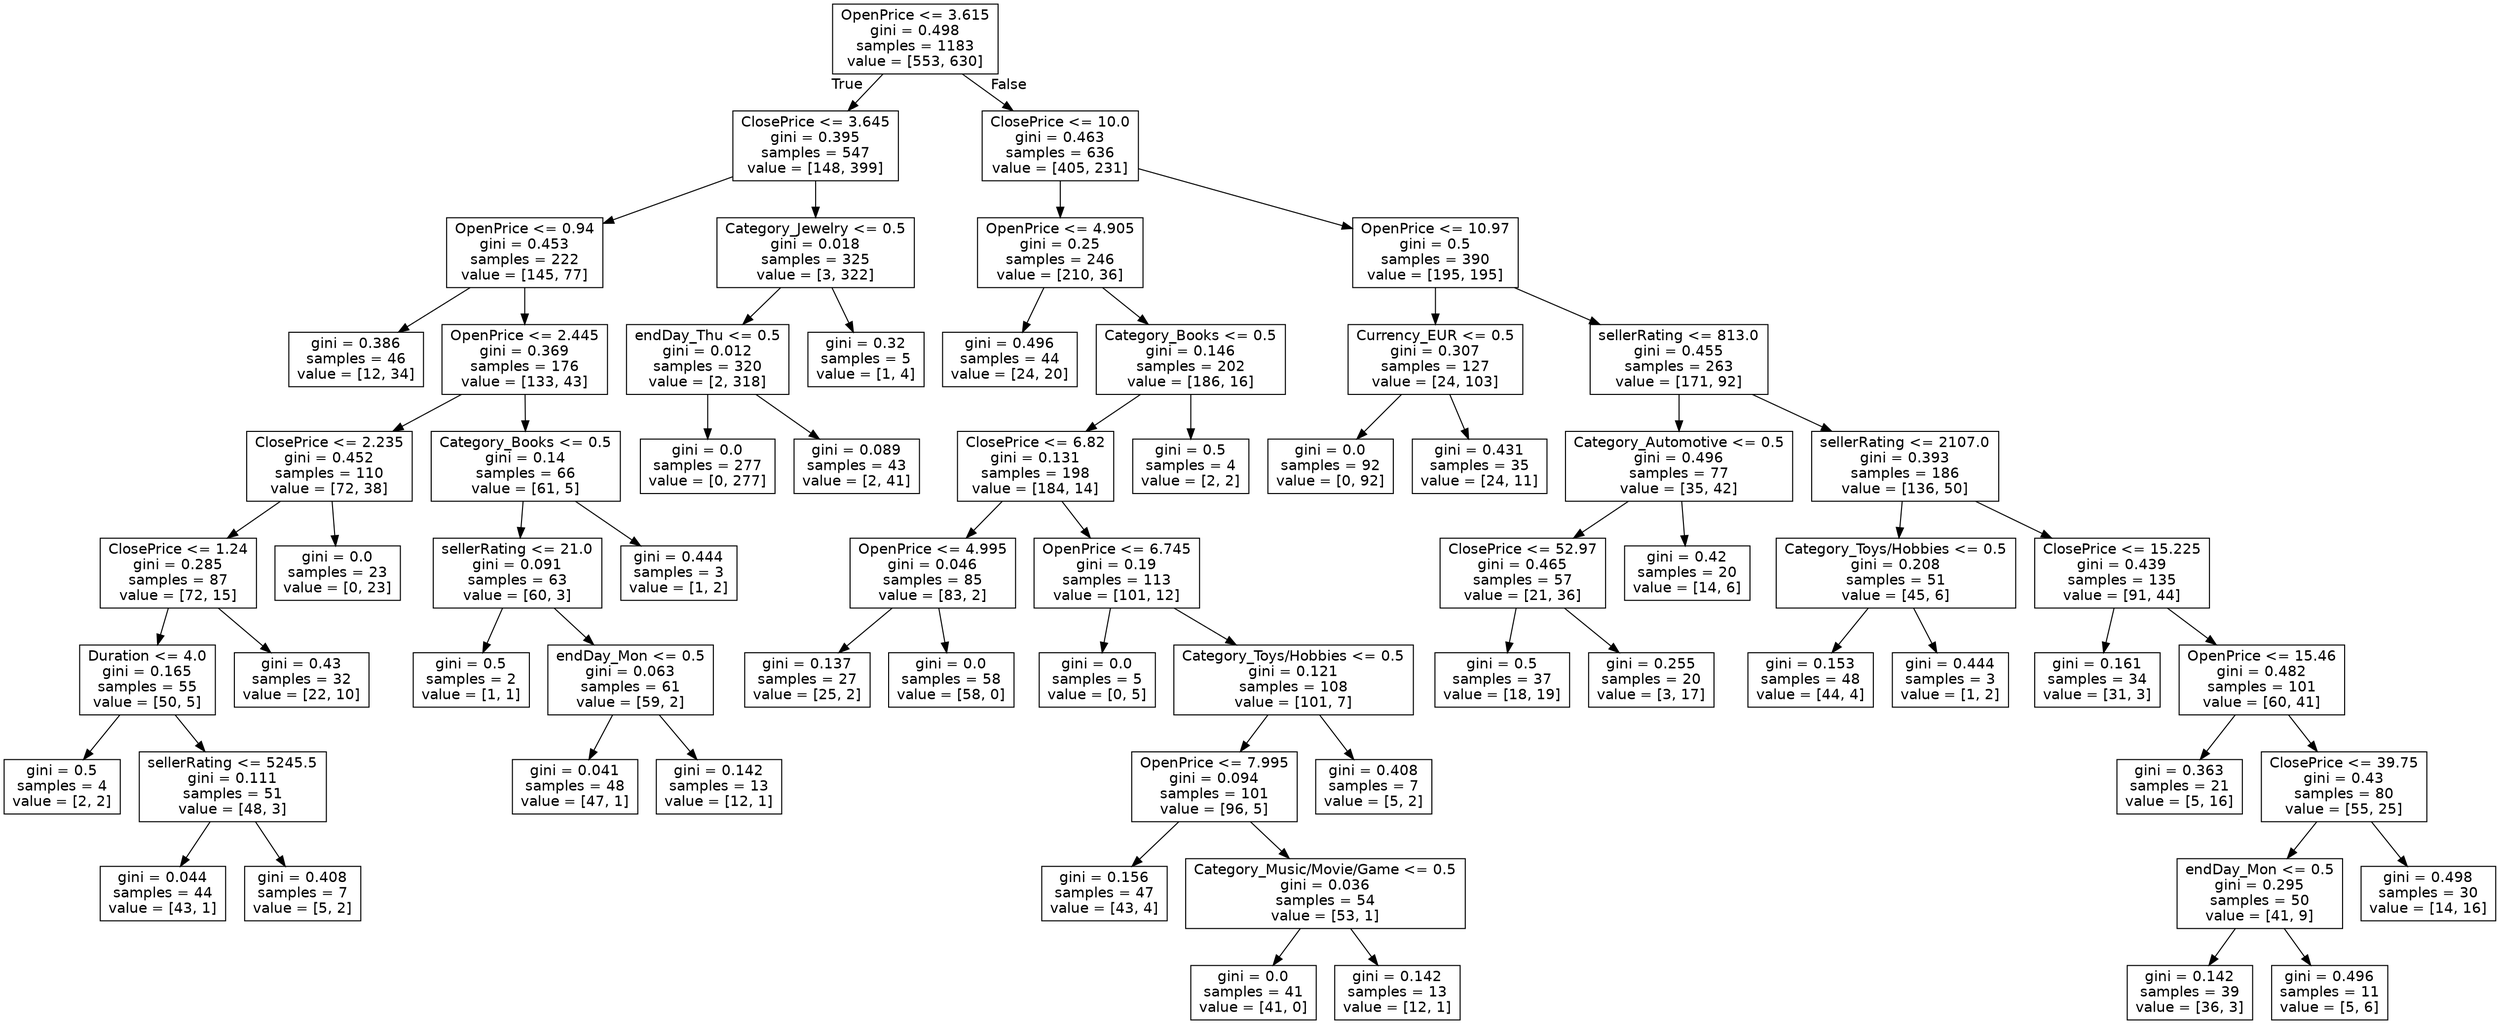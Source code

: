 digraph Tree {
node [shape=box, fontname="helvetica"] ;
edge [fontname="helvetica"] ;
0 [label="OpenPrice <= 3.615\ngini = 0.498\nsamples = 1183\nvalue = [553, 630]"] ;
1 [label="ClosePrice <= 3.645\ngini = 0.395\nsamples = 547\nvalue = [148, 399]"] ;
0 -> 1 [labeldistance=2.5, labelangle=45, headlabel="True"] ;
2 [label="OpenPrice <= 0.94\ngini = 0.453\nsamples = 222\nvalue = [145, 77]"] ;
1 -> 2 ;
3 [label="gini = 0.386\nsamples = 46\nvalue = [12, 34]"] ;
2 -> 3 ;
4 [label="OpenPrice <= 2.445\ngini = 0.369\nsamples = 176\nvalue = [133, 43]"] ;
2 -> 4 ;
5 [label="ClosePrice <= 2.235\ngini = 0.452\nsamples = 110\nvalue = [72, 38]"] ;
4 -> 5 ;
6 [label="ClosePrice <= 1.24\ngini = 0.285\nsamples = 87\nvalue = [72, 15]"] ;
5 -> 6 ;
7 [label="Duration <= 4.0\ngini = 0.165\nsamples = 55\nvalue = [50, 5]"] ;
6 -> 7 ;
8 [label="gini = 0.5\nsamples = 4\nvalue = [2, 2]"] ;
7 -> 8 ;
9 [label="sellerRating <= 5245.5\ngini = 0.111\nsamples = 51\nvalue = [48, 3]"] ;
7 -> 9 ;
10 [label="gini = 0.044\nsamples = 44\nvalue = [43, 1]"] ;
9 -> 10 ;
11 [label="gini = 0.408\nsamples = 7\nvalue = [5, 2]"] ;
9 -> 11 ;
12 [label="gini = 0.43\nsamples = 32\nvalue = [22, 10]"] ;
6 -> 12 ;
13 [label="gini = 0.0\nsamples = 23\nvalue = [0, 23]"] ;
5 -> 13 ;
14 [label="Category_Books <= 0.5\ngini = 0.14\nsamples = 66\nvalue = [61, 5]"] ;
4 -> 14 ;
15 [label="sellerRating <= 21.0\ngini = 0.091\nsamples = 63\nvalue = [60, 3]"] ;
14 -> 15 ;
16 [label="gini = 0.5\nsamples = 2\nvalue = [1, 1]"] ;
15 -> 16 ;
17 [label="endDay_Mon <= 0.5\ngini = 0.063\nsamples = 61\nvalue = [59, 2]"] ;
15 -> 17 ;
18 [label="gini = 0.041\nsamples = 48\nvalue = [47, 1]"] ;
17 -> 18 ;
19 [label="gini = 0.142\nsamples = 13\nvalue = [12, 1]"] ;
17 -> 19 ;
20 [label="gini = 0.444\nsamples = 3\nvalue = [1, 2]"] ;
14 -> 20 ;
21 [label="Category_Jewelry <= 0.5\ngini = 0.018\nsamples = 325\nvalue = [3, 322]"] ;
1 -> 21 ;
22 [label="endDay_Thu <= 0.5\ngini = 0.012\nsamples = 320\nvalue = [2, 318]"] ;
21 -> 22 ;
23 [label="gini = 0.0\nsamples = 277\nvalue = [0, 277]"] ;
22 -> 23 ;
24 [label="gini = 0.089\nsamples = 43\nvalue = [2, 41]"] ;
22 -> 24 ;
25 [label="gini = 0.32\nsamples = 5\nvalue = [1, 4]"] ;
21 -> 25 ;
26 [label="ClosePrice <= 10.0\ngini = 0.463\nsamples = 636\nvalue = [405, 231]"] ;
0 -> 26 [labeldistance=2.5, labelangle=-45, headlabel="False"] ;
27 [label="OpenPrice <= 4.905\ngini = 0.25\nsamples = 246\nvalue = [210, 36]"] ;
26 -> 27 ;
28 [label="gini = 0.496\nsamples = 44\nvalue = [24, 20]"] ;
27 -> 28 ;
29 [label="Category_Books <= 0.5\ngini = 0.146\nsamples = 202\nvalue = [186, 16]"] ;
27 -> 29 ;
30 [label="ClosePrice <= 6.82\ngini = 0.131\nsamples = 198\nvalue = [184, 14]"] ;
29 -> 30 ;
31 [label="OpenPrice <= 4.995\ngini = 0.046\nsamples = 85\nvalue = [83, 2]"] ;
30 -> 31 ;
32 [label="gini = 0.137\nsamples = 27\nvalue = [25, 2]"] ;
31 -> 32 ;
33 [label="gini = 0.0\nsamples = 58\nvalue = [58, 0]"] ;
31 -> 33 ;
34 [label="OpenPrice <= 6.745\ngini = 0.19\nsamples = 113\nvalue = [101, 12]"] ;
30 -> 34 ;
35 [label="gini = 0.0\nsamples = 5\nvalue = [0, 5]"] ;
34 -> 35 ;
36 [label="Category_Toys/Hobbies <= 0.5\ngini = 0.121\nsamples = 108\nvalue = [101, 7]"] ;
34 -> 36 ;
37 [label="OpenPrice <= 7.995\ngini = 0.094\nsamples = 101\nvalue = [96, 5]"] ;
36 -> 37 ;
38 [label="gini = 0.156\nsamples = 47\nvalue = [43, 4]"] ;
37 -> 38 ;
39 [label="Category_Music/Movie/Game <= 0.5\ngini = 0.036\nsamples = 54\nvalue = [53, 1]"] ;
37 -> 39 ;
40 [label="gini = 0.0\nsamples = 41\nvalue = [41, 0]"] ;
39 -> 40 ;
41 [label="gini = 0.142\nsamples = 13\nvalue = [12, 1]"] ;
39 -> 41 ;
42 [label="gini = 0.408\nsamples = 7\nvalue = [5, 2]"] ;
36 -> 42 ;
43 [label="gini = 0.5\nsamples = 4\nvalue = [2, 2]"] ;
29 -> 43 ;
44 [label="OpenPrice <= 10.97\ngini = 0.5\nsamples = 390\nvalue = [195, 195]"] ;
26 -> 44 ;
45 [label="Currency_EUR <= 0.5\ngini = 0.307\nsamples = 127\nvalue = [24, 103]"] ;
44 -> 45 ;
46 [label="gini = 0.0\nsamples = 92\nvalue = [0, 92]"] ;
45 -> 46 ;
47 [label="gini = 0.431\nsamples = 35\nvalue = [24, 11]"] ;
45 -> 47 ;
48 [label="sellerRating <= 813.0\ngini = 0.455\nsamples = 263\nvalue = [171, 92]"] ;
44 -> 48 ;
49 [label="Category_Automotive <= 0.5\ngini = 0.496\nsamples = 77\nvalue = [35, 42]"] ;
48 -> 49 ;
50 [label="ClosePrice <= 52.97\ngini = 0.465\nsamples = 57\nvalue = [21, 36]"] ;
49 -> 50 ;
51 [label="gini = 0.5\nsamples = 37\nvalue = [18, 19]"] ;
50 -> 51 ;
52 [label="gini = 0.255\nsamples = 20\nvalue = [3, 17]"] ;
50 -> 52 ;
53 [label="gini = 0.42\nsamples = 20\nvalue = [14, 6]"] ;
49 -> 53 ;
54 [label="sellerRating <= 2107.0\ngini = 0.393\nsamples = 186\nvalue = [136, 50]"] ;
48 -> 54 ;
55 [label="Category_Toys/Hobbies <= 0.5\ngini = 0.208\nsamples = 51\nvalue = [45, 6]"] ;
54 -> 55 ;
56 [label="gini = 0.153\nsamples = 48\nvalue = [44, 4]"] ;
55 -> 56 ;
57 [label="gini = 0.444\nsamples = 3\nvalue = [1, 2]"] ;
55 -> 57 ;
58 [label="ClosePrice <= 15.225\ngini = 0.439\nsamples = 135\nvalue = [91, 44]"] ;
54 -> 58 ;
59 [label="gini = 0.161\nsamples = 34\nvalue = [31, 3]"] ;
58 -> 59 ;
60 [label="OpenPrice <= 15.46\ngini = 0.482\nsamples = 101\nvalue = [60, 41]"] ;
58 -> 60 ;
61 [label="gini = 0.363\nsamples = 21\nvalue = [5, 16]"] ;
60 -> 61 ;
62 [label="ClosePrice <= 39.75\ngini = 0.43\nsamples = 80\nvalue = [55, 25]"] ;
60 -> 62 ;
63 [label="endDay_Mon <= 0.5\ngini = 0.295\nsamples = 50\nvalue = [41, 9]"] ;
62 -> 63 ;
64 [label="gini = 0.142\nsamples = 39\nvalue = [36, 3]"] ;
63 -> 64 ;
65 [label="gini = 0.496\nsamples = 11\nvalue = [5, 6]"] ;
63 -> 65 ;
66 [label="gini = 0.498\nsamples = 30\nvalue = [14, 16]"] ;
62 -> 66 ;
}